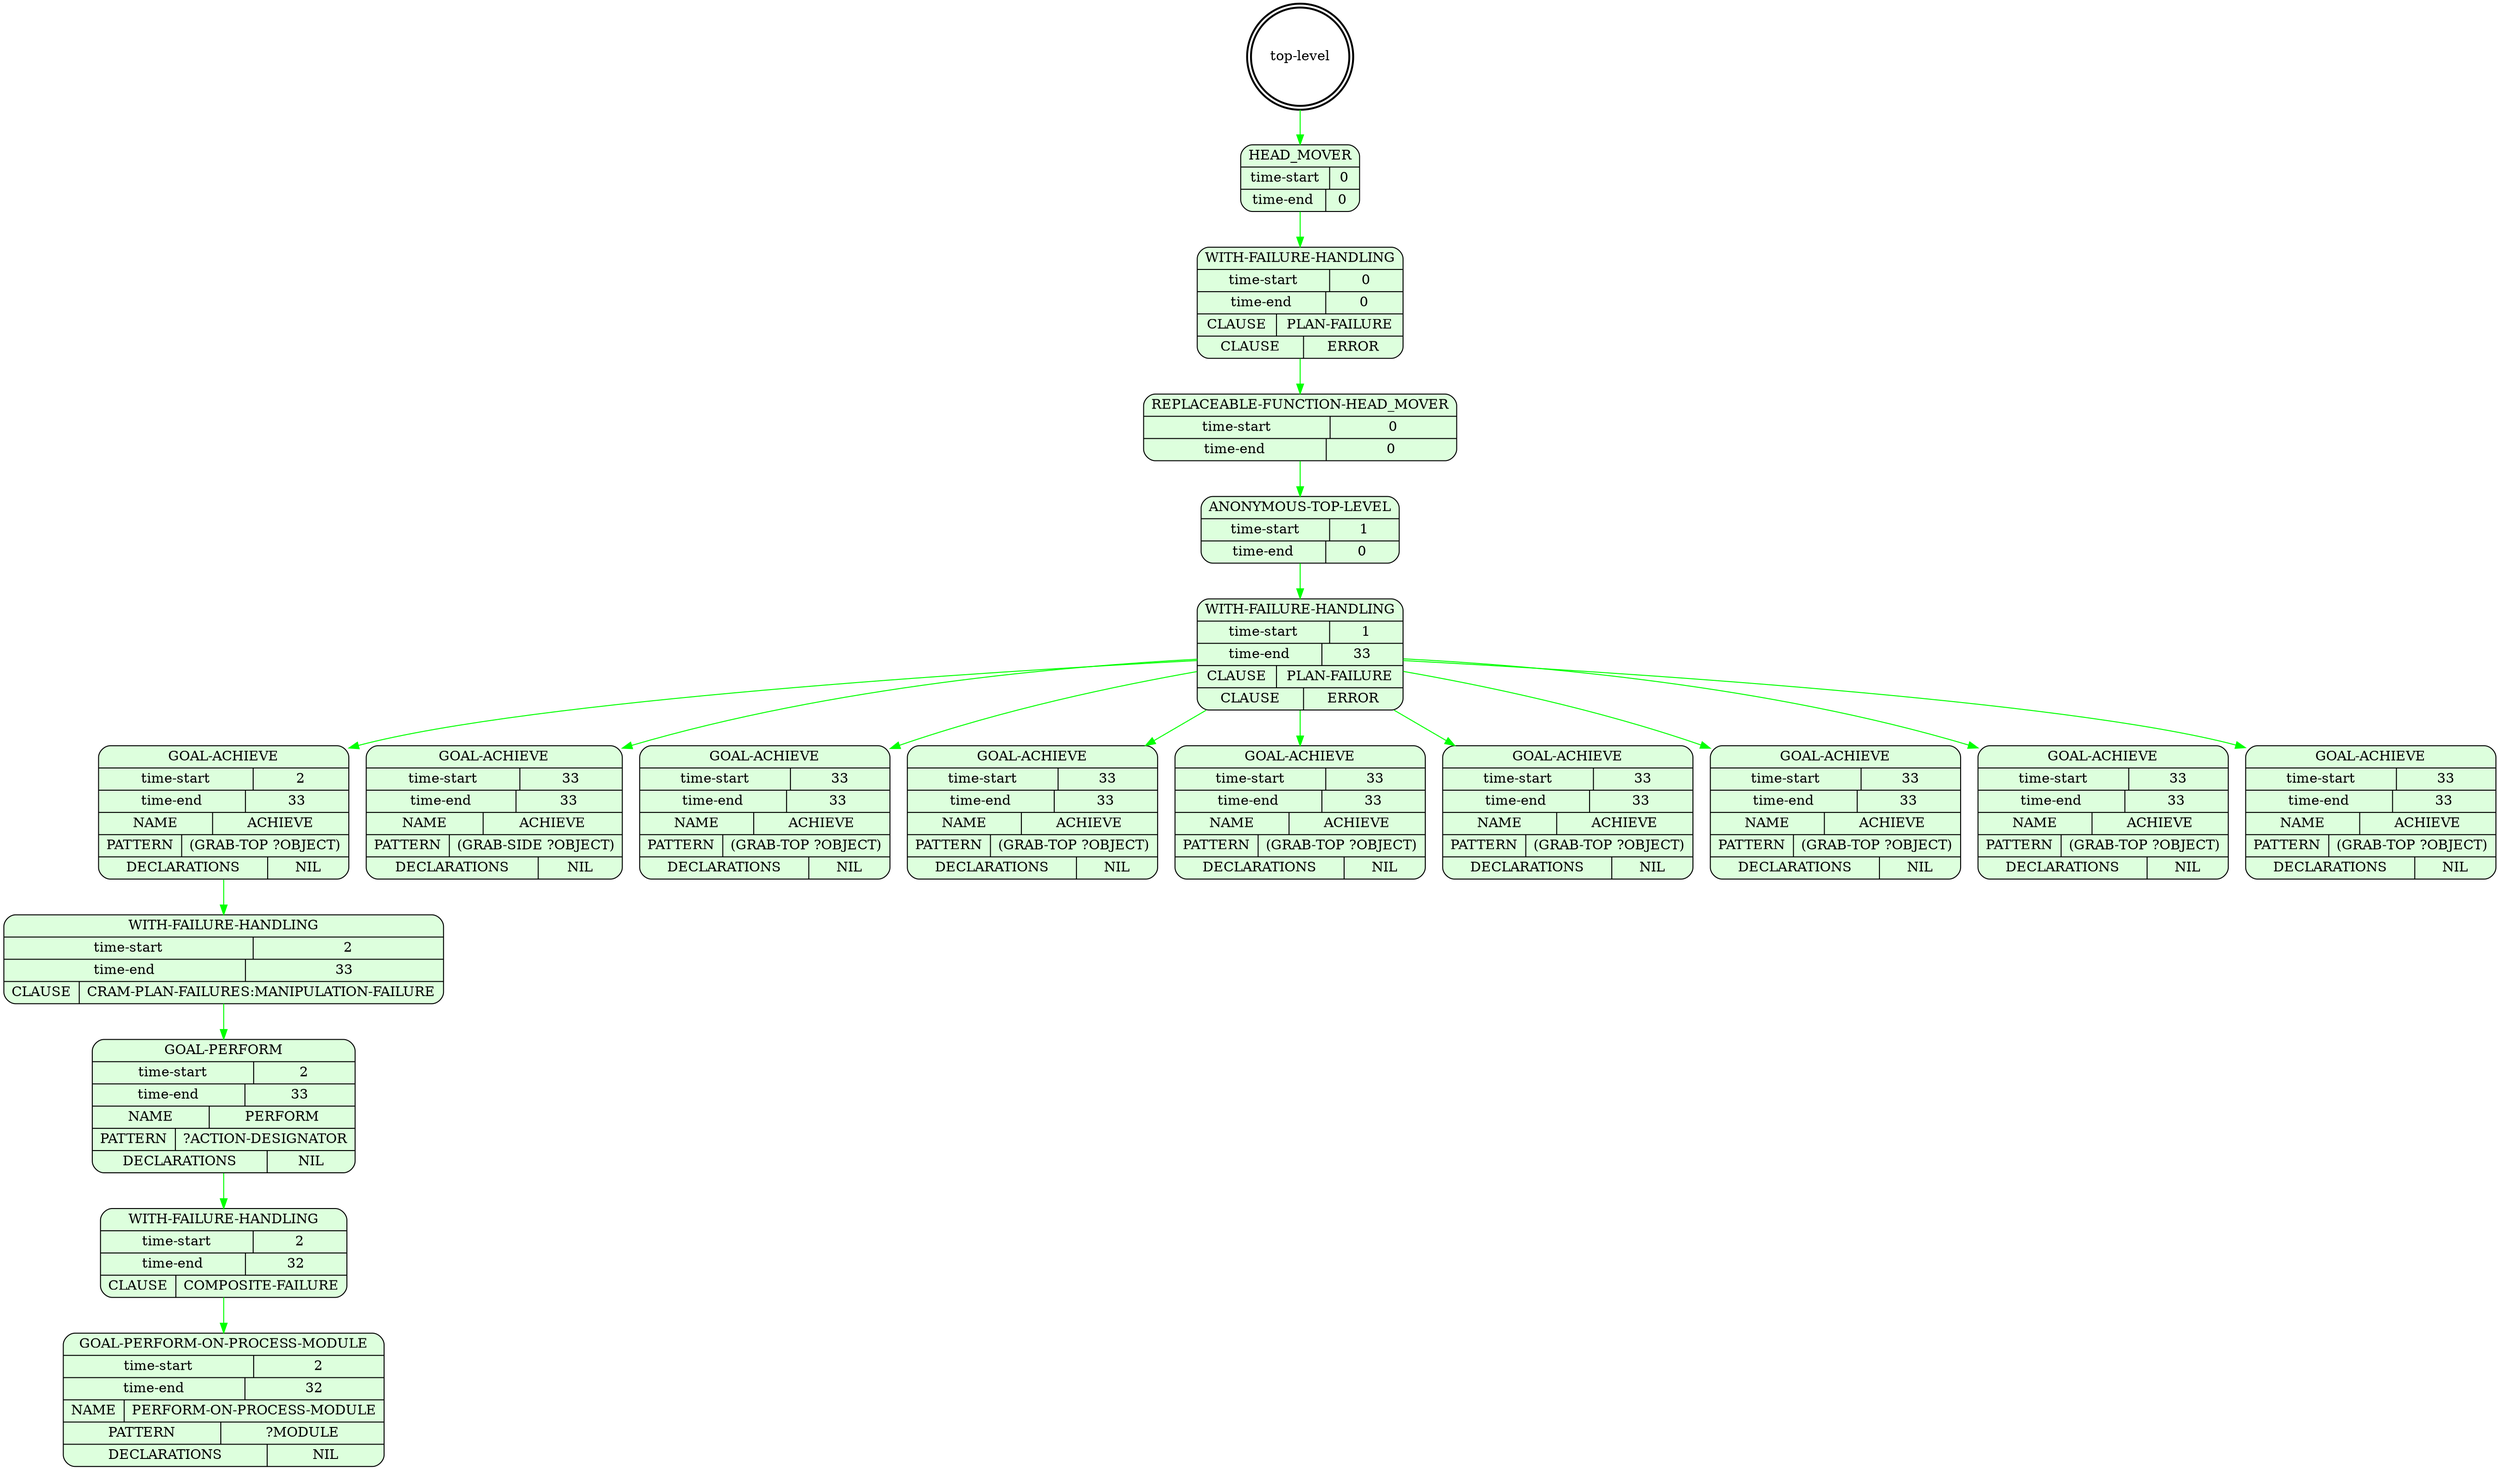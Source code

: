 digraph plangraph_CCh1Hyg3kgSEt4bq {
  node_ffqtSkYvMrQbSEb8 [shape=doublecircle, style=bold, label="top-level"];

  node_LmdvG2mudfT1R8rj [shape=Mrecord, style=filled, fillcolor="#ddffdd", label="{HEAD_MOVER|{time-start | 0}|{time-end | 0}}"];
  edge [color="green", label=""];
  node_ffqtSkYvMrQbSEb8 -> node_LmdvG2mudfT1R8rj;

  node_Lcau6C4NEDYIEWmF [shape=Mrecord, style=filled, fillcolor="#ddffdd", label="{WITH-FAILURE-HANDLING|{time-start | 0}|{time-end | 0}|{CLAUSE | PLAN-FAILURE}|{CLAUSE | ERROR}}"];
  edge [color="green", label=""];
  node_LmdvG2mudfT1R8rj -> node_Lcau6C4NEDYIEWmF;

  node_bPOlbgwQEX5nKbRV [shape=Mrecord, style=filled, fillcolor="#ddffdd", label="{REPLACEABLE-FUNCTION-HEAD_MOVER|{time-start | 0}|{time-end | 0}}"];
  edge [color="green", label=""];
  node_Lcau6C4NEDYIEWmF -> node_bPOlbgwQEX5nKbRV;

  node_AyY4y0dstnCMX29F [shape=Mrecord, style=filled, fillcolor="#ddffdd", label="{ANONYMOUS-TOP-LEVEL|{time-start | 1}|{time-end | 0}}"];
  edge [color="green", label=""];
  node_bPOlbgwQEX5nKbRV -> node_AyY4y0dstnCMX29F;

  node_mVxRejpcqVl8l45d [shape=Mrecord, style=filled, fillcolor="#ddffdd", label="{WITH-FAILURE-HANDLING|{time-start | 1}|{time-end | 33}|{CLAUSE | PLAN-FAILURE}|{CLAUSE | ERROR}}"];
  edge [color="green", label=""];
  node_AyY4y0dstnCMX29F -> node_mVxRejpcqVl8l45d;

  node_KBvfsI6StP1tkRNf [shape=Mrecord, style=filled, fillcolor="#ddffdd", label="{GOAL-ACHIEVE|{time-start | 2}|{time-end | 33}|{NAME | ACHIEVE}|{PATTERN | (GRAB-TOP ?OBJECT)}|{DECLARATIONS | NIL}}"];
  edge [color="green", label=""];
  node_mVxRejpcqVl8l45d -> node_KBvfsI6StP1tkRNf;

  node_NnPMwfENFTi73mn6 [shape=Mrecord, style=filled, fillcolor="#ddffdd", label="{WITH-FAILURE-HANDLING|{time-start | 2}|{time-end | 33}|{CLAUSE | CRAM-PLAN-FAILURES:MANIPULATION-FAILURE}}"];
  edge [color="green", label=""];
  node_KBvfsI6StP1tkRNf -> node_NnPMwfENFTi73mn6;

  node_90hPx6X8F02ljLGW [shape=Mrecord, style=filled, fillcolor="#ddffdd", label="{GOAL-PERFORM|{time-start | 2}|{time-end | 33}|{NAME | PERFORM}|{PATTERN | ?ACTION-DESIGNATOR}|{DECLARATIONS | NIL}}"];
  edge [color="green", label=""];
  node_NnPMwfENFTi73mn6 -> node_90hPx6X8F02ljLGW;

  node_3tfDL3STGUhPmiTG [shape=Mrecord, style=filled, fillcolor="#ddffdd", label="{WITH-FAILURE-HANDLING|{time-start | 2}|{time-end | 32}|{CLAUSE | COMPOSITE-FAILURE}}"];
  edge [color="green", label=""];
  node_90hPx6X8F02ljLGW -> node_3tfDL3STGUhPmiTG;

  node_qLHq0ALDcrtt15X0 [shape=Mrecord, style=filled, fillcolor="#ddffdd", label="{GOAL-PERFORM-ON-PROCESS-MODULE|{time-start | 2}|{time-end | 32}|{NAME | PERFORM-ON-PROCESS-MODULE}|{PATTERN | ?MODULE}|{DECLARATIONS | NIL}}"];
  edge [color="green", label=""];
  node_3tfDL3STGUhPmiTG -> node_qLHq0ALDcrtt15X0;

  node_IQ0C1Jzj2tkWtYyD [shape=Mrecord, style=filled, fillcolor="#ddffdd", label="{GOAL-ACHIEVE|{time-start | 33}|{time-end | 33}|{NAME | ACHIEVE}|{PATTERN | (GRAB-SIDE ?OBJECT)}|{DECLARATIONS | NIL}}"];
  edge [color="green", label=""];
  node_mVxRejpcqVl8l45d -> node_IQ0C1Jzj2tkWtYyD;

  node_zcEkhLFU8a32himX [shape=Mrecord, style=filled, fillcolor="#ddffdd", label="{GOAL-ACHIEVE|{time-start | 33}|{time-end | 33}|{NAME | ACHIEVE}|{PATTERN | (GRAB-TOP ?OBJECT)}|{DECLARATIONS | NIL}}"];
  edge [color="green", label=""];
  node_mVxRejpcqVl8l45d -> node_zcEkhLFU8a32himX;

  node_387kNd2JdMHZlD0K [shape=Mrecord, style=filled, fillcolor="#ddffdd", label="{GOAL-ACHIEVE|{time-start | 33}|{time-end | 33}|{NAME | ACHIEVE}|{PATTERN | (GRAB-TOP ?OBJECT)}|{DECLARATIONS | NIL}}"];
  edge [color="green", label=""];
  node_mVxRejpcqVl8l45d -> node_387kNd2JdMHZlD0K;

  node_8TYKS3UOCl6vo2SB [shape=Mrecord, style=filled, fillcolor="#ddffdd", label="{GOAL-ACHIEVE|{time-start | 33}|{time-end | 33}|{NAME | ACHIEVE}|{PATTERN | (GRAB-TOP ?OBJECT)}|{DECLARATIONS | NIL}}"];
  edge [color="green", label=""];
  node_mVxRejpcqVl8l45d -> node_8TYKS3UOCl6vo2SB;

  node_Hp9ksfOWD4Tkc94C [shape=Mrecord, style=filled, fillcolor="#ddffdd", label="{GOAL-ACHIEVE|{time-start | 33}|{time-end | 33}|{NAME | ACHIEVE}|{PATTERN | (GRAB-TOP ?OBJECT)}|{DECLARATIONS | NIL}}"];
  edge [color="green", label=""];
  node_mVxRejpcqVl8l45d -> node_Hp9ksfOWD4Tkc94C;

  node_tzxizDFQ1rZ3wftl [shape=Mrecord, style=filled, fillcolor="#ddffdd", label="{GOAL-ACHIEVE|{time-start | 33}|{time-end | 33}|{NAME | ACHIEVE}|{PATTERN | (GRAB-TOP ?OBJECT)}|{DECLARATIONS | NIL}}"];
  edge [color="green", label=""];
  node_mVxRejpcqVl8l45d -> node_tzxizDFQ1rZ3wftl;

  node_oUTyGRjg1c2V5Wi8 [shape=Mrecord, style=filled, fillcolor="#ddffdd", label="{GOAL-ACHIEVE|{time-start | 33}|{time-end | 33}|{NAME | ACHIEVE}|{PATTERN | (GRAB-TOP ?OBJECT)}|{DECLARATIONS | NIL}}"];
  edge [color="green", label=""];
  node_mVxRejpcqVl8l45d -> node_oUTyGRjg1c2V5Wi8;

  node_Q7n0vOWdfTfhFl4r [shape=Mrecord, style=filled, fillcolor="#ddffdd", label="{GOAL-ACHIEVE|{time-start | 33}|{time-end | 33}|{NAME | ACHIEVE}|{PATTERN | (GRAB-TOP ?OBJECT)}|{DECLARATIONS | NIL}}"];
  edge [color="green", label=""];
  node_mVxRejpcqVl8l45d -> node_Q7n0vOWdfTfhFl4r;
}
